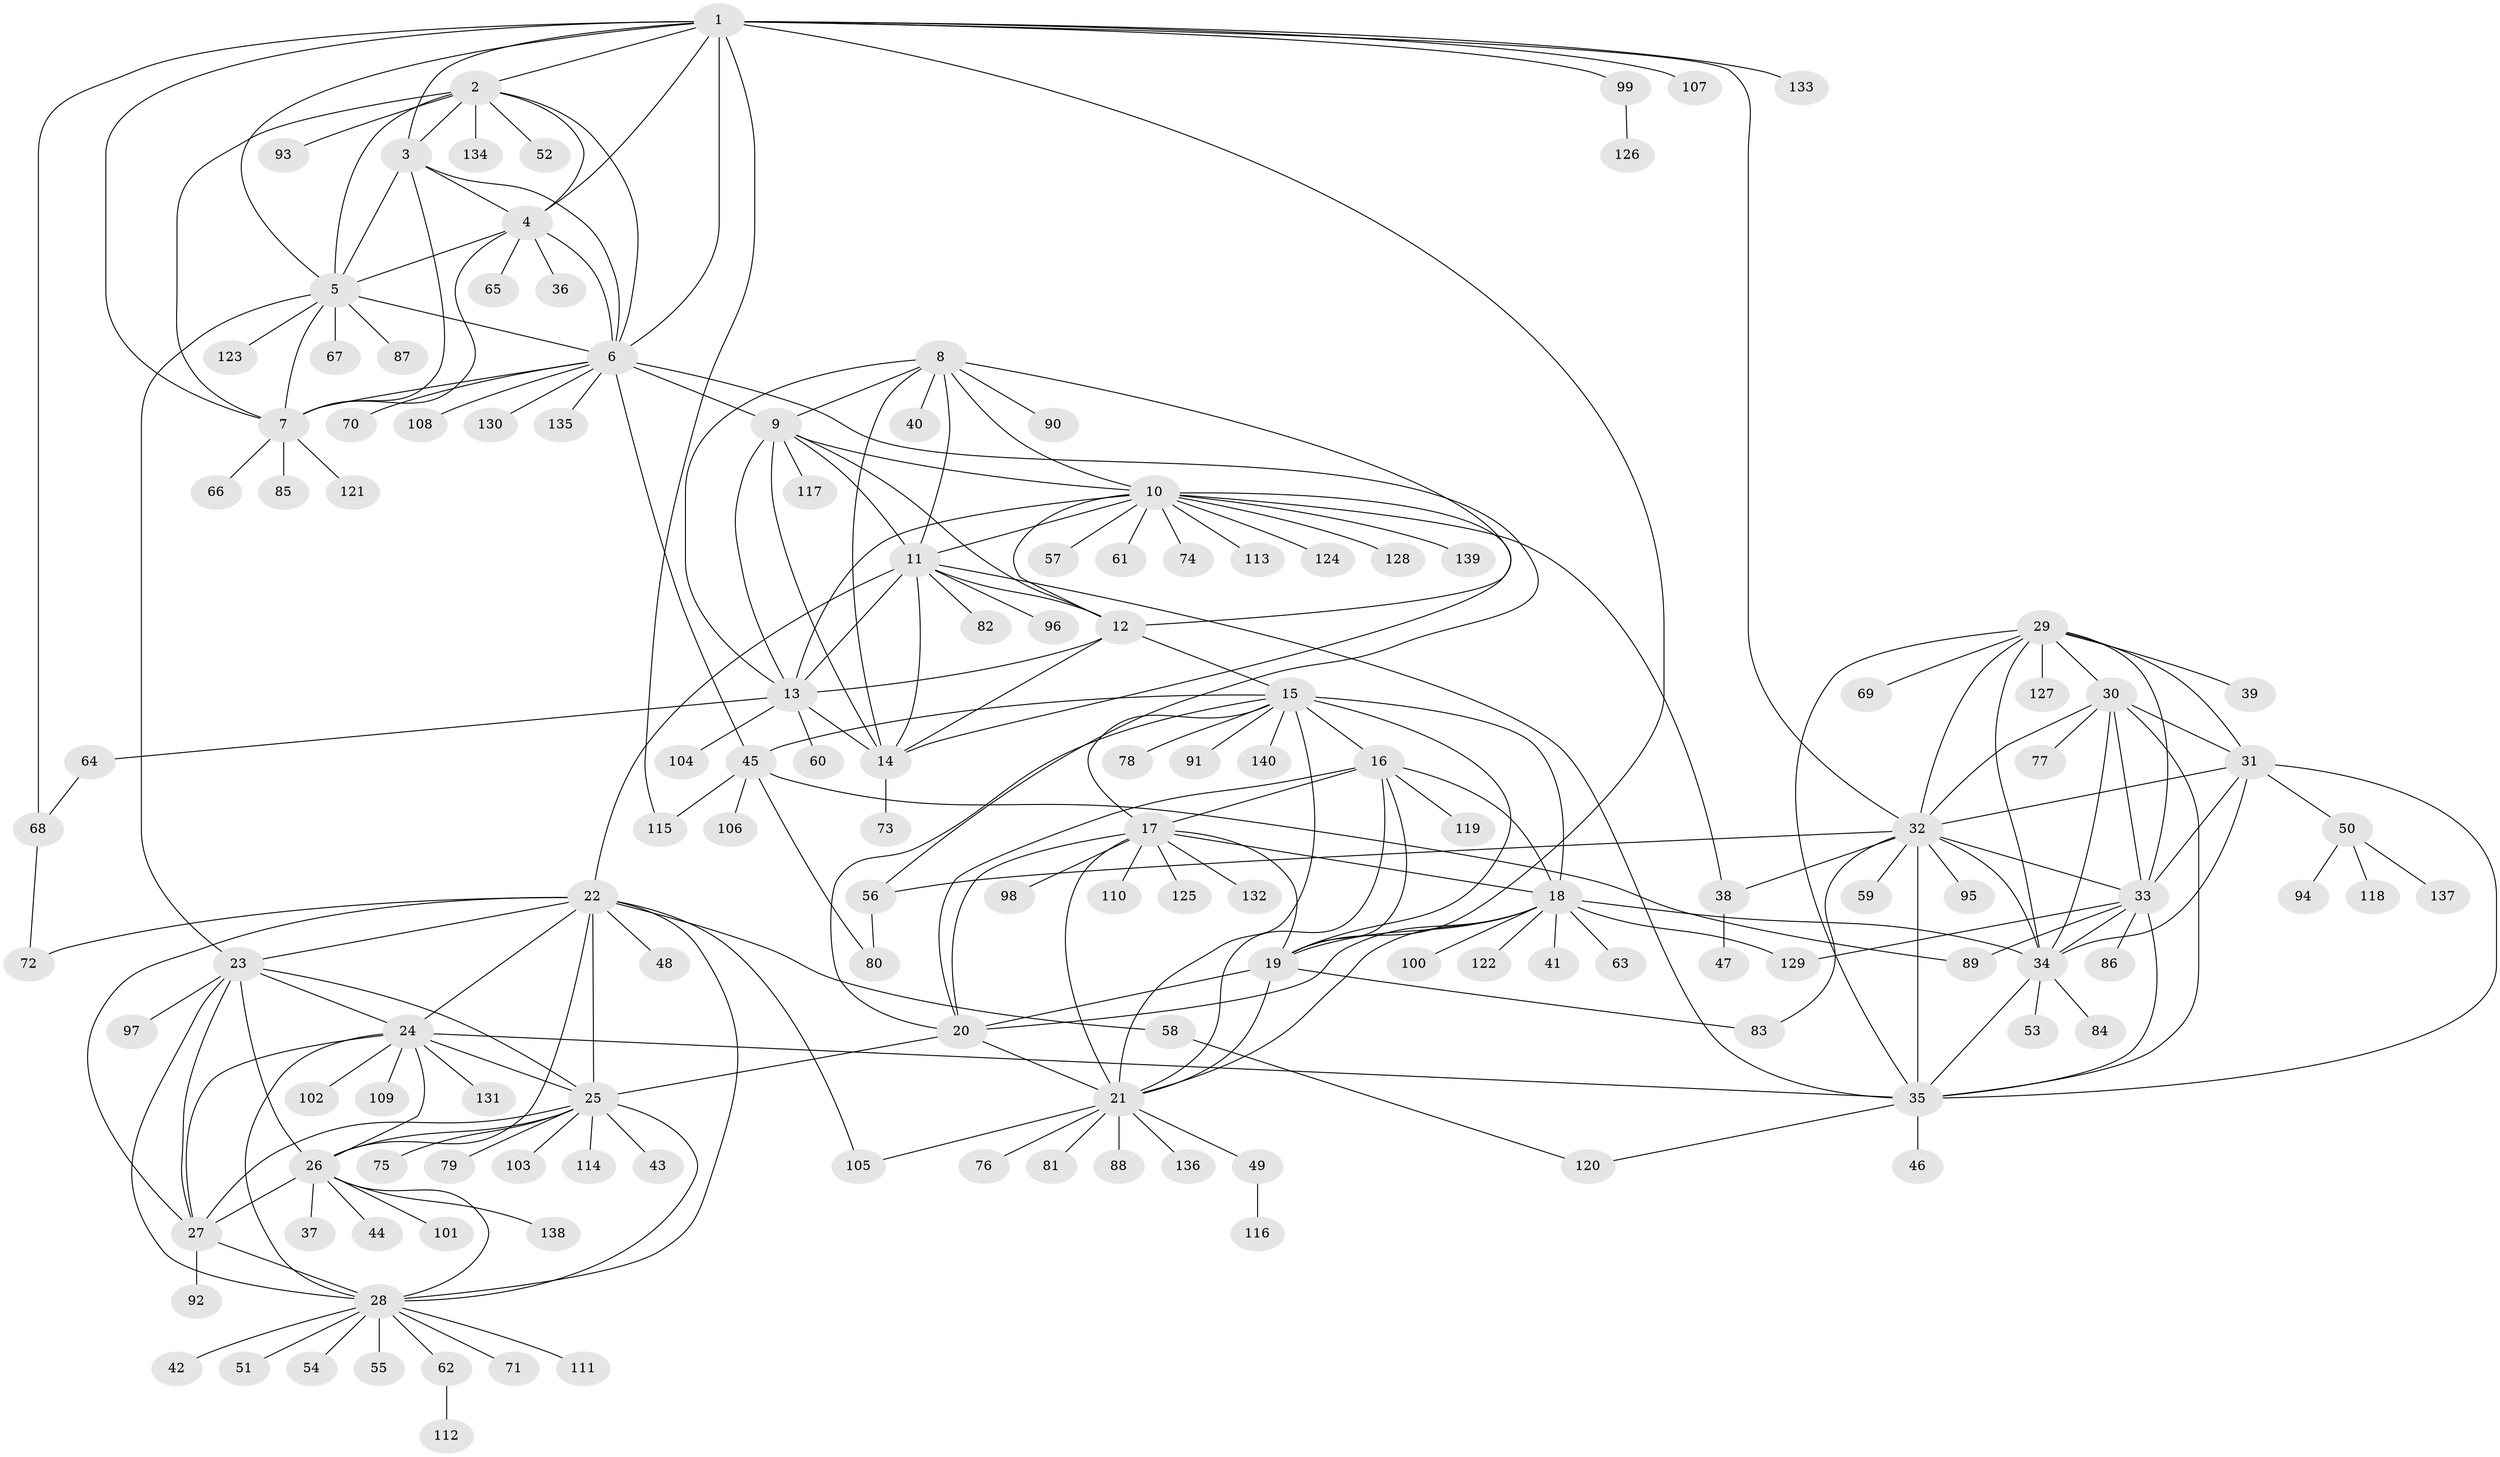 // coarse degree distribution, {4: 0.05952380952380952, 8: 0.023809523809523808, 6: 0.011904761904761904, 7: 0.011904761904761904, 1: 0.8214285714285714, 15: 0.011904761904761904, 2: 0.011904761904761904, 13: 0.011904761904761904, 16: 0.023809523809523808, 14: 0.011904761904761904}
// Generated by graph-tools (version 1.1) at 2025/58/03/04/25 21:58:45]
// undirected, 140 vertices, 232 edges
graph export_dot {
graph [start="1"]
  node [color=gray90,style=filled];
  1;
  2;
  3;
  4;
  5;
  6;
  7;
  8;
  9;
  10;
  11;
  12;
  13;
  14;
  15;
  16;
  17;
  18;
  19;
  20;
  21;
  22;
  23;
  24;
  25;
  26;
  27;
  28;
  29;
  30;
  31;
  32;
  33;
  34;
  35;
  36;
  37;
  38;
  39;
  40;
  41;
  42;
  43;
  44;
  45;
  46;
  47;
  48;
  49;
  50;
  51;
  52;
  53;
  54;
  55;
  56;
  57;
  58;
  59;
  60;
  61;
  62;
  63;
  64;
  65;
  66;
  67;
  68;
  69;
  70;
  71;
  72;
  73;
  74;
  75;
  76;
  77;
  78;
  79;
  80;
  81;
  82;
  83;
  84;
  85;
  86;
  87;
  88;
  89;
  90;
  91;
  92;
  93;
  94;
  95;
  96;
  97;
  98;
  99;
  100;
  101;
  102;
  103;
  104;
  105;
  106;
  107;
  108;
  109;
  110;
  111;
  112;
  113;
  114;
  115;
  116;
  117;
  118;
  119;
  120;
  121;
  122;
  123;
  124;
  125;
  126;
  127;
  128;
  129;
  130;
  131;
  132;
  133;
  134;
  135;
  136;
  137;
  138;
  139;
  140;
  1 -- 2;
  1 -- 3;
  1 -- 4;
  1 -- 5;
  1 -- 6;
  1 -- 7;
  1 -- 19;
  1 -- 32;
  1 -- 68;
  1 -- 99;
  1 -- 107;
  1 -- 115;
  1 -- 133;
  2 -- 3;
  2 -- 4;
  2 -- 5;
  2 -- 6;
  2 -- 7;
  2 -- 52;
  2 -- 93;
  2 -- 134;
  3 -- 4;
  3 -- 5;
  3 -- 6;
  3 -- 7;
  4 -- 5;
  4 -- 6;
  4 -- 7;
  4 -- 36;
  4 -- 65;
  5 -- 6;
  5 -- 7;
  5 -- 23;
  5 -- 67;
  5 -- 87;
  5 -- 123;
  6 -- 7;
  6 -- 9;
  6 -- 45;
  6 -- 56;
  6 -- 70;
  6 -- 108;
  6 -- 130;
  6 -- 135;
  7 -- 66;
  7 -- 85;
  7 -- 121;
  8 -- 9;
  8 -- 10;
  8 -- 11;
  8 -- 12;
  8 -- 13;
  8 -- 14;
  8 -- 40;
  8 -- 90;
  9 -- 10;
  9 -- 11;
  9 -- 12;
  9 -- 13;
  9 -- 14;
  9 -- 117;
  10 -- 11;
  10 -- 12;
  10 -- 13;
  10 -- 14;
  10 -- 38;
  10 -- 57;
  10 -- 61;
  10 -- 74;
  10 -- 113;
  10 -- 124;
  10 -- 128;
  10 -- 139;
  11 -- 12;
  11 -- 13;
  11 -- 14;
  11 -- 22;
  11 -- 35;
  11 -- 82;
  11 -- 96;
  12 -- 13;
  12 -- 14;
  12 -- 15;
  13 -- 14;
  13 -- 60;
  13 -- 64;
  13 -- 104;
  14 -- 73;
  15 -- 16;
  15 -- 17;
  15 -- 18;
  15 -- 19;
  15 -- 20;
  15 -- 21;
  15 -- 45;
  15 -- 78;
  15 -- 91;
  15 -- 140;
  16 -- 17;
  16 -- 18;
  16 -- 19;
  16 -- 20;
  16 -- 21;
  16 -- 119;
  17 -- 18;
  17 -- 19;
  17 -- 20;
  17 -- 21;
  17 -- 98;
  17 -- 110;
  17 -- 125;
  17 -- 132;
  18 -- 19;
  18 -- 20;
  18 -- 21;
  18 -- 34;
  18 -- 41;
  18 -- 63;
  18 -- 100;
  18 -- 122;
  18 -- 129;
  19 -- 20;
  19 -- 21;
  19 -- 83;
  20 -- 21;
  20 -- 25;
  21 -- 49;
  21 -- 76;
  21 -- 81;
  21 -- 88;
  21 -- 105;
  21 -- 136;
  22 -- 23;
  22 -- 24;
  22 -- 25;
  22 -- 26;
  22 -- 27;
  22 -- 28;
  22 -- 48;
  22 -- 58;
  22 -- 72;
  22 -- 105;
  23 -- 24;
  23 -- 25;
  23 -- 26;
  23 -- 27;
  23 -- 28;
  23 -- 97;
  24 -- 25;
  24 -- 26;
  24 -- 27;
  24 -- 28;
  24 -- 35;
  24 -- 102;
  24 -- 109;
  24 -- 131;
  25 -- 26;
  25 -- 27;
  25 -- 28;
  25 -- 43;
  25 -- 75;
  25 -- 79;
  25 -- 103;
  25 -- 114;
  26 -- 27;
  26 -- 28;
  26 -- 37;
  26 -- 44;
  26 -- 101;
  26 -- 138;
  27 -- 28;
  27 -- 92;
  28 -- 42;
  28 -- 51;
  28 -- 54;
  28 -- 55;
  28 -- 62;
  28 -- 71;
  28 -- 111;
  29 -- 30;
  29 -- 31;
  29 -- 32;
  29 -- 33;
  29 -- 34;
  29 -- 35;
  29 -- 39;
  29 -- 69;
  29 -- 127;
  30 -- 31;
  30 -- 32;
  30 -- 33;
  30 -- 34;
  30 -- 35;
  30 -- 77;
  31 -- 32;
  31 -- 33;
  31 -- 34;
  31 -- 35;
  31 -- 50;
  32 -- 33;
  32 -- 34;
  32 -- 35;
  32 -- 38;
  32 -- 56;
  32 -- 59;
  32 -- 83;
  32 -- 95;
  33 -- 34;
  33 -- 35;
  33 -- 86;
  33 -- 89;
  33 -- 129;
  34 -- 35;
  34 -- 53;
  34 -- 84;
  35 -- 46;
  35 -- 120;
  38 -- 47;
  45 -- 80;
  45 -- 89;
  45 -- 106;
  45 -- 115;
  49 -- 116;
  50 -- 94;
  50 -- 118;
  50 -- 137;
  56 -- 80;
  58 -- 120;
  62 -- 112;
  64 -- 68;
  68 -- 72;
  99 -- 126;
}
